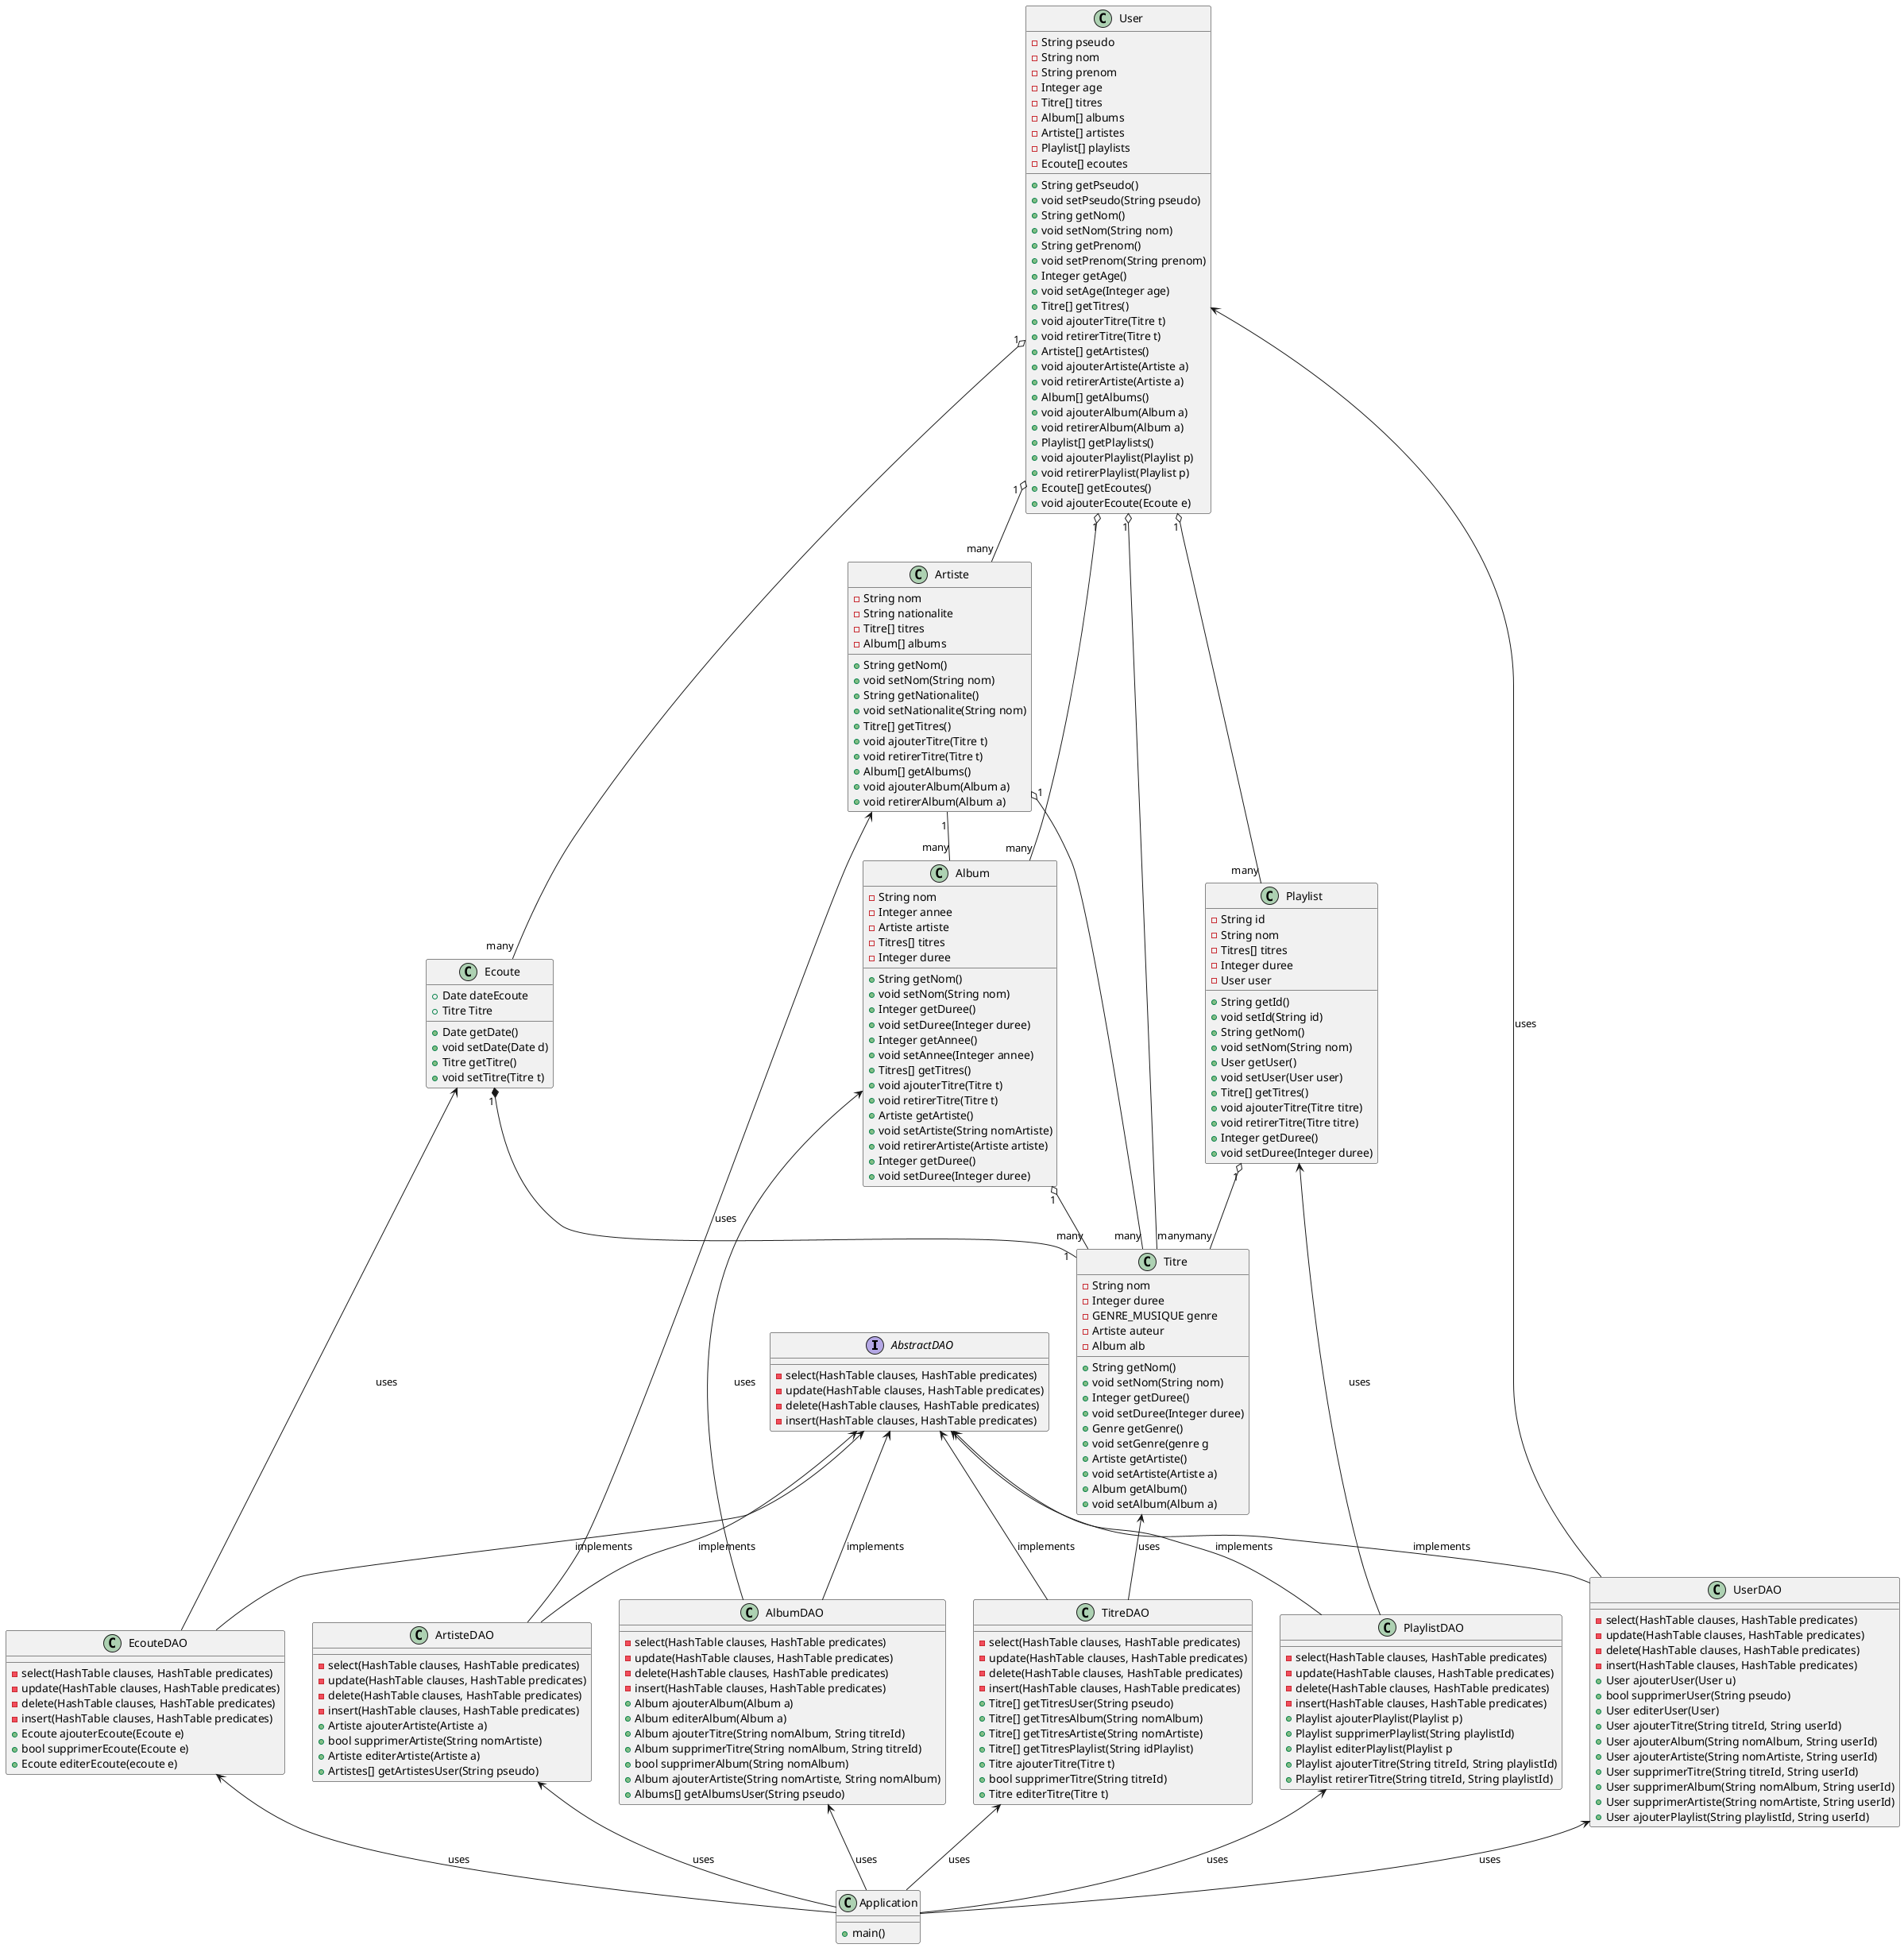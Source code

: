 @startuml
interface AbstractDAO {
    - select(HashTable clauses, HashTable predicates)
    - update(HashTable clauses, HashTable predicates)
    - delete(HashTable clauses, HashTable predicates)
    - insert(HashTable clauses, HashTable predicates)
}

class Titre {
    - String nom
    - Integer duree
    - GENRE_MUSIQUE genre
    - Artiste auteur
    - Album alb
    + String getNom()
    + void setNom(String nom)
    + Integer getDuree()
    + void setDuree(Integer duree)
    + Genre getGenre()
    + void setGenre(genre g
    + Artiste getArtiste()
    + void setArtiste(Artiste a)
    + Album getAlbum()
    + void setAlbum(Album a)
}

class Album {
    - String nom
    - Integer annee
    - Artiste artiste
    - Titres[] titres
    - Integer duree
    + String getNom()
    + void setNom(String nom)
    + Integer getDuree()
    + void setDuree(Integer duree)
    + Integer getAnnee()
    + void setAnnee(Integer annee)
    + Titres[] getTitres()
    + void ajouterTitre(Titre t)
    + void retirerTitre(Titre t)
    + Artiste getArtiste()
    + void setArtiste(String nomArtiste)
    + void retirerArtiste(Artiste artiste)
    + Integer getDuree()
    + void setDuree(Integer duree)
}

class Artiste {
    - String nom
    - String nationalite
    - Titre[] titres
    - Album[] albums
    + String getNom()
    + void setNom(String nom)
    + String getNationalite()
    + void setNationalite(String nom)
    + Titre[] getTitres()
    + void ajouterTitre(Titre t)
    + void retirerTitre(Titre t)
    + Album[] getAlbums()
    + void ajouterAlbum(Album a)
    + void retirerAlbum(Album a)
}

class Playlist {
    - String id
    - String nom
    - Titres[] titres
    - Integer duree
    - User user
    + String getId()
    + void setId(String id)
    + String getNom()
    + void setNom(String nom)
    + User getUser()
    + void setUser(User user)
    + Titre[] getTitres()
    + void ajouterTitre(Titre titre)
    + void retirerTitre(Titre titre)
    + Integer getDuree()
    + void setDuree(Integer duree)
}

class User {
    - String pseudo
    - String nom
    - String prenom
    - Integer age
    - Titre[] titres
    - Album[] albums
    - Artiste[] artistes
    - Playlist[] playlists
    - Ecoute[] ecoutes
    + String getPseudo()
    + void setPseudo(String pseudo)
    + String getNom()
    + void setNom(String nom)
    + String getPrenom()
    + void setPrenom(String prenom)
    + Integer getAge()
    + void setAge(Integer age)
    + Titre[] getTitres()
    + void ajouterTitre(Titre t)
    + void retirerTitre(Titre t)
    + Artiste[] getArtistes()
    + void ajouterArtiste(Artiste a)
    + void retirerArtiste(Artiste a)
    + Album[] getAlbums()
    + void ajouterAlbum(Album a)
    + void retirerAlbum(Album a)
    + Playlist[] getPlaylists()
    + void ajouterPlaylist(Playlist p)
    + void retirerPlaylist(Playlist p)
    + Ecoute[] getEcoutes()
    + void ajouterEcoute(Ecoute e)
}

class Ecoute {
    + Date dateEcoute
    + Titre Titre
    + Date getDate()
    + void setDate(Date d)
    + Titre getTitre()
    + void setTitre(Titre t)
}

class TitreDAO {
    - select(HashTable clauses, HashTable predicates)
    - update(HashTable clauses, HashTable predicates)
    - delete(HashTable clauses, HashTable predicates)
    - insert(HashTable clauses, HashTable predicates)
    + Titre[] getTitresUser(String pseudo)
    + Titre[] getTitresAlbum(String nomAlbum)
    + Titre[] getTitresArtiste(String nomArtiste)
    + Titre[] getTitresPlaylist(String idPlaylist)
    + Titre ajouterTitre(Titre t)
    + bool supprimerTitre(String titreId)
    + Titre editerTitre(Titre t)
}

class ArtisteDAO {
    - select(HashTable clauses, HashTable predicates)
    - update(HashTable clauses, HashTable predicates)
    - delete(HashTable clauses, HashTable predicates)
    - insert(HashTable clauses, HashTable predicates)
    + Artiste ajouterArtiste(Artiste a)
    + bool supprimerArtiste(String nomArtiste)
    + Artiste editerArtiste(Artiste a)
    + Artistes[] getArtistesUser(String pseudo)
}

class AlbumDAO {
    - select(HashTable clauses, HashTable predicates)
    - update(HashTable clauses, HashTable predicates)
    - delete(HashTable clauses, HashTable predicates)
    - insert(HashTable clauses, HashTable predicates)
    + Album ajouterAlbum(Album a)
    + Album editerAlbum(Album a)
    + Album ajouterTitre(String nomAlbum, String titreId)
    + Album supprimerTitre(String nomAlbum, String titreId)
    + bool supprimerAlbum(String nomAlbum)
    + Album ajouterArtiste(String nomArtiste, String nomAlbum)
    + Albums[] getAlbumsUser(String pseudo)
}

class PlaylistDAO {
    - select(HashTable clauses, HashTable predicates)
    - update(HashTable clauses, HashTable predicates)
    - delete(HashTable clauses, HashTable predicates)
    - insert(HashTable clauses, HashTable predicates)
    + Playlist ajouterPlaylist(Playlist p)
    + Playlist supprimerPlaylist(String playlistId)
    + Playlist editerPlaylist(Playlist p
    + Playlist ajouterTitre(String titreId, String playlistId)
    + Playlist retirerTitre(String titreId, String playlistId)
}

class EcouteDAO {
    - select(HashTable clauses, HashTable predicates)
    - update(HashTable clauses, HashTable predicates)
    - delete(HashTable clauses, HashTable predicates)
    - insert(HashTable clauses, HashTable predicates)
    + Ecoute ajouterEcoute(Ecoute e)
    + bool supprimerEcoute(Ecoute e)
    + Ecoute editerEcoute(ecoute e)
}

class UserDAO {
    - select(HashTable clauses, HashTable predicates)
    - update(HashTable clauses, HashTable predicates)
    - delete(HashTable clauses, HashTable predicates)
    - insert(HashTable clauses, HashTable predicates)
    + User ajouterUser(User u)
    + bool supprimerUser(String pseudo)
    + User editerUser(User)
    + User ajouterTitre(String titreId, String userId)
    + User ajouterAlbum(String nomAlbum, String userId)
    + User ajouterArtiste(String nomArtiste, String userId)
    + User supprimerTitre(String titreId, String userId)
    + User supprimerAlbum(String nomAlbum, String userId)
    + User supprimerArtiste(String nomArtiste, String userId)
    + User ajouterPlaylist(String playlistId, String userId)
}

class Application {
    + main()
}


Album "1" o-- "many" Titre
Artiste "1" o-- "many" Titre
User "1" o-- "many" Titre
User "1" o-- "many" Album
User "1" o-- "many" Artiste
User "1" o-- "many" Playlist
User "1" o-- "many" Ecoute
Playlist "1" o-- "many" Titre
Ecoute "1" *-- "1" Titre
Artiste "1" -- "many" Album

AbstractDAO <-- TitreDAO : implements
AbstractDAO <-- ArtisteDAO : implements
AbstractDAO <-- AlbumDAO : implements
AbstractDAO <-- PlaylistDAO : implements
AbstractDAO <-- EcouteDAO : implements
AbstractDAO <-- UserDAO : implements

Titre <-- TitreDAO : uses
Artiste <-- ArtisteDAO : uses
Album <-- AlbumDAO : uses
Playlist <-- PlaylistDAO : uses
Ecoute <-- EcouteDAO : uses
User <-- UserDAO : uses

TitreDAO <-- Application : uses
ArtisteDAO <-- Application : uses
AlbumDAO <-- Application : uses
PlaylistDAO <-- Application : uses
EcouteDAO <-- Application : uses
UserDAO <-- Application : uses



@enduml
